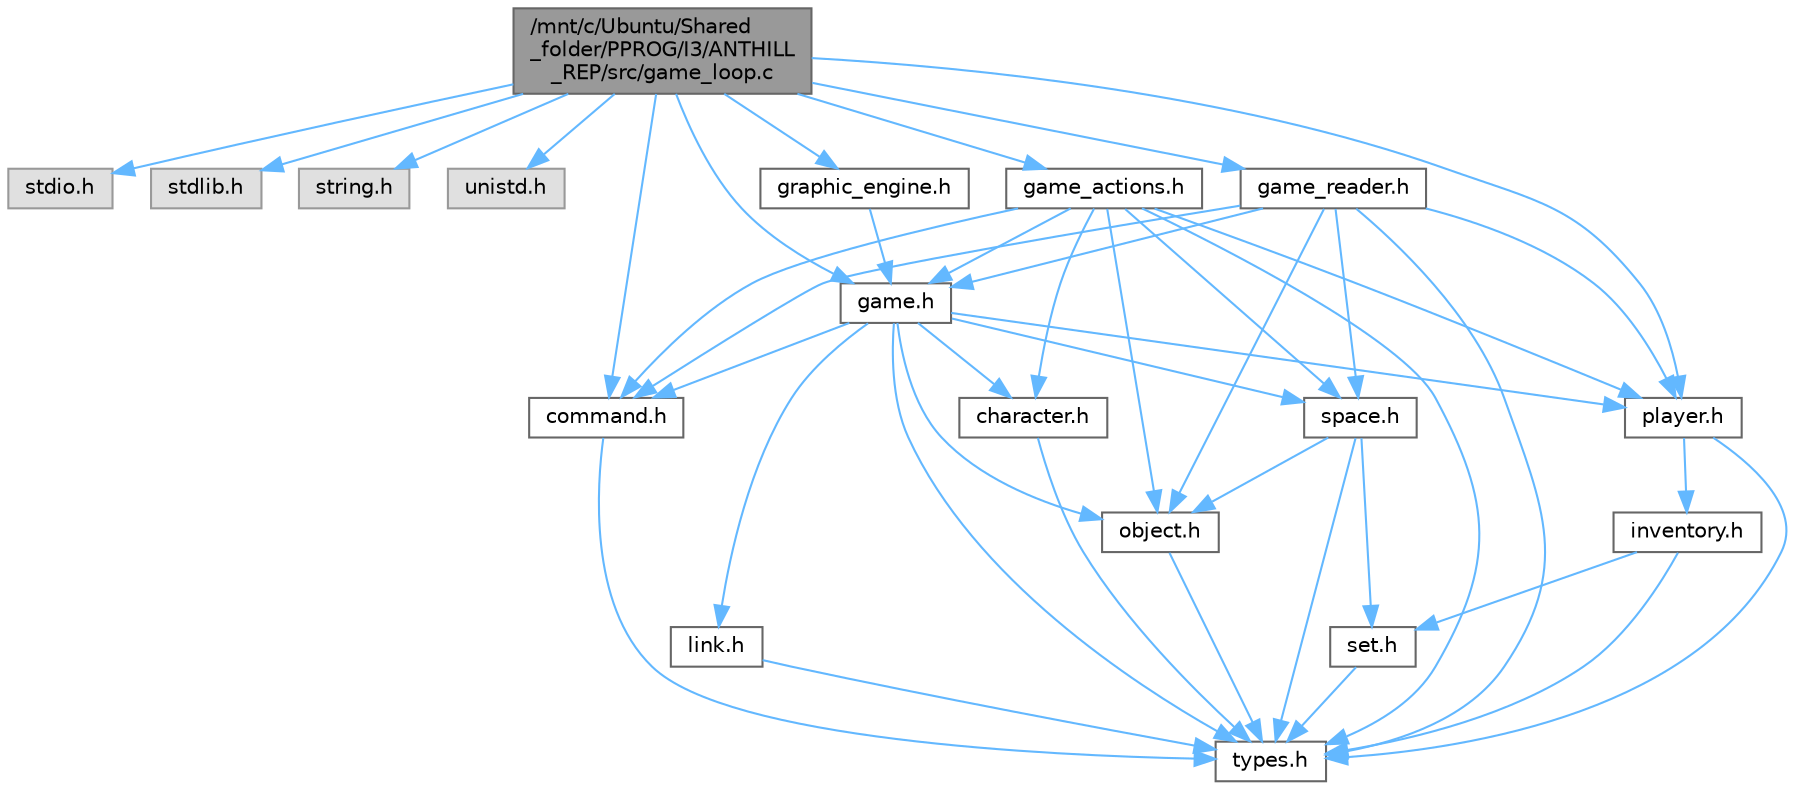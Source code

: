 digraph "/mnt/c/Ubuntu/Shared_folder/PPROG/I3/ANTHILL_REP/src/game_loop.c"
{
 // LATEX_PDF_SIZE
  bgcolor="transparent";
  edge [fontname=Helvetica,fontsize=10,labelfontname=Helvetica,labelfontsize=10];
  node [fontname=Helvetica,fontsize=10,shape=box,height=0.2,width=0.4];
  Node1 [id="Node000001",label="/mnt/c/Ubuntu/Shared\l_folder/PPROG/I3/ANTHILL\l_REP/src/game_loop.c",height=0.2,width=0.4,color="gray40", fillcolor="grey60", style="filled", fontcolor="black",tooltip="It defines the game loop."];
  Node1 -> Node2 [id="edge44_Node000001_Node000002",color="steelblue1",style="solid",tooltip=" "];
  Node2 [id="Node000002",label="stdio.h",height=0.2,width=0.4,color="grey60", fillcolor="#E0E0E0", style="filled",tooltip=" "];
  Node1 -> Node3 [id="edge45_Node000001_Node000003",color="steelblue1",style="solid",tooltip=" "];
  Node3 [id="Node000003",label="stdlib.h",height=0.2,width=0.4,color="grey60", fillcolor="#E0E0E0", style="filled",tooltip=" "];
  Node1 -> Node4 [id="edge46_Node000001_Node000004",color="steelblue1",style="solid",tooltip=" "];
  Node4 [id="Node000004",label="string.h",height=0.2,width=0.4,color="grey60", fillcolor="#E0E0E0", style="filled",tooltip=" "];
  Node1 -> Node5 [id="edge47_Node000001_Node000005",color="steelblue1",style="solid",tooltip=" "];
  Node5 [id="Node000005",label="unistd.h",height=0.2,width=0.4,color="grey60", fillcolor="#E0E0E0", style="filled",tooltip=" "];
  Node1 -> Node6 [id="edge48_Node000001_Node000006",color="steelblue1",style="solid",tooltip=" "];
  Node6 [id="Node000006",label="command.h",height=0.2,width=0.4,color="grey40", fillcolor="white", style="filled",URL="$command_8h.html",tooltip="It defines the command interpreter interface."];
  Node6 -> Node7 [id="edge49_Node000006_Node000007",color="steelblue1",style="solid",tooltip=" "];
  Node7 [id="Node000007",label="types.h",height=0.2,width=0.4,color="grey40", fillcolor="white", style="filled",URL="$types_8h.html",tooltip="It defines common types for the whole project."];
  Node1 -> Node8 [id="edge50_Node000001_Node000008",color="steelblue1",style="solid",tooltip=" "];
  Node8 [id="Node000008",label="game.h",height=0.2,width=0.4,color="grey40", fillcolor="white", style="filled",URL="$game_8h.html",tooltip="It defines the game interface."];
  Node8 -> Node9 [id="edge51_Node000008_Node000009",color="steelblue1",style="solid",tooltip=" "];
  Node9 [id="Node000009",label="character.h",height=0.2,width=0.4,color="grey40", fillcolor="white", style="filled",URL="$character_8h.html",tooltip="It defines the character module interface."];
  Node9 -> Node7 [id="edge52_Node000009_Node000007",color="steelblue1",style="solid",tooltip=" "];
  Node8 -> Node6 [id="edge53_Node000008_Node000006",color="steelblue1",style="solid",tooltip=" "];
  Node8 -> Node10 [id="edge54_Node000008_Node000010",color="steelblue1",style="solid",tooltip=" "];
  Node10 [id="Node000010",label="link.h",height=0.2,width=0.4,color="grey40", fillcolor="white", style="filled",URL="$link_8h.html",tooltip="It defines the link interface."];
  Node10 -> Node7 [id="edge55_Node000010_Node000007",color="steelblue1",style="solid",tooltip=" "];
  Node8 -> Node11 [id="edge56_Node000008_Node000011",color="steelblue1",style="solid",tooltip=" "];
  Node11 [id="Node000011",label="object.h",height=0.2,width=0.4,color="grey40", fillcolor="white", style="filled",URL="$object_8h.html",tooltip="It defines the object module interface."];
  Node11 -> Node7 [id="edge57_Node000011_Node000007",color="steelblue1",style="solid",tooltip=" "];
  Node8 -> Node12 [id="edge58_Node000008_Node000012",color="steelblue1",style="solid",tooltip=" "];
  Node12 [id="Node000012",label="player.h",height=0.2,width=0.4,color="grey40", fillcolor="white", style="filled",URL="$player_8h.html",tooltip="It defines the player module interface."];
  Node12 -> Node13 [id="edge59_Node000012_Node000013",color="steelblue1",style="solid",tooltip=" "];
  Node13 [id="Node000013",label="inventory.h",height=0.2,width=0.4,color="grey40", fillcolor="white", style="filled",URL="$inventory_8h.html",tooltip=" "];
  Node13 -> Node14 [id="edge60_Node000013_Node000014",color="steelblue1",style="solid",tooltip=" "];
  Node14 [id="Node000014",label="set.h",height=0.2,width=0.4,color="grey40", fillcolor="white", style="filled",URL="$set_8h.html",tooltip="It defines the set module interface."];
  Node14 -> Node7 [id="edge61_Node000014_Node000007",color="steelblue1",style="solid",tooltip=" "];
  Node13 -> Node7 [id="edge62_Node000013_Node000007",color="steelblue1",style="solid",tooltip=" "];
  Node12 -> Node7 [id="edge63_Node000012_Node000007",color="steelblue1",style="solid",tooltip=" "];
  Node8 -> Node15 [id="edge64_Node000008_Node000015",color="steelblue1",style="solid",tooltip=" "];
  Node15 [id="Node000015",label="space.h",height=0.2,width=0.4,color="grey40", fillcolor="white", style="filled",URL="$space_8h.html",tooltip="It defines the space module interface."];
  Node15 -> Node11 [id="edge65_Node000015_Node000011",color="steelblue1",style="solid",tooltip=" "];
  Node15 -> Node14 [id="edge66_Node000015_Node000014",color="steelblue1",style="solid",tooltip=" "];
  Node15 -> Node7 [id="edge67_Node000015_Node000007",color="steelblue1",style="solid",tooltip=" "];
  Node8 -> Node7 [id="edge68_Node000008_Node000007",color="steelblue1",style="solid",tooltip=" "];
  Node1 -> Node16 [id="edge69_Node000001_Node000016",color="steelblue1",style="solid",tooltip=" "];
  Node16 [id="Node000016",label="game_actions.h",height=0.2,width=0.4,color="grey40", fillcolor="white", style="filled",URL="$game__actions_8h.html",tooltip="It defines the game update interface."];
  Node16 -> Node9 [id="edge70_Node000016_Node000009",color="steelblue1",style="solid",tooltip=" "];
  Node16 -> Node6 [id="edge71_Node000016_Node000006",color="steelblue1",style="solid",tooltip=" "];
  Node16 -> Node8 [id="edge72_Node000016_Node000008",color="steelblue1",style="solid",tooltip=" "];
  Node16 -> Node11 [id="edge73_Node000016_Node000011",color="steelblue1",style="solid",tooltip=" "];
  Node16 -> Node12 [id="edge74_Node000016_Node000012",color="steelblue1",style="solid",tooltip=" "];
  Node16 -> Node15 [id="edge75_Node000016_Node000015",color="steelblue1",style="solid",tooltip=" "];
  Node16 -> Node7 [id="edge76_Node000016_Node000007",color="steelblue1",style="solid",tooltip=" "];
  Node1 -> Node17 [id="edge77_Node000001_Node000017",color="steelblue1",style="solid",tooltip=" "];
  Node17 [id="Node000017",label="game_reader.h",height=0.2,width=0.4,color="grey40", fillcolor="white", style="filled",URL="$game__reader_8h.html",tooltip="It implements the creation of the game with the data from a file."];
  Node17 -> Node6 [id="edge78_Node000017_Node000006",color="steelblue1",style="solid",tooltip=" "];
  Node17 -> Node8 [id="edge79_Node000017_Node000008",color="steelblue1",style="solid",tooltip=" "];
  Node17 -> Node11 [id="edge80_Node000017_Node000011",color="steelblue1",style="solid",tooltip=" "];
  Node17 -> Node12 [id="edge81_Node000017_Node000012",color="steelblue1",style="solid",tooltip=" "];
  Node17 -> Node15 [id="edge82_Node000017_Node000015",color="steelblue1",style="solid",tooltip=" "];
  Node17 -> Node7 [id="edge83_Node000017_Node000007",color="steelblue1",style="solid",tooltip=" "];
  Node1 -> Node18 [id="edge84_Node000001_Node000018",color="steelblue1",style="solid",tooltip=" "];
  Node18 [id="Node000018",label="graphic_engine.h",height=0.2,width=0.4,color="grey40", fillcolor="white", style="filled",URL="$graphic__engine_8h.html",tooltip="It defines the textual graphic engine interface."];
  Node18 -> Node8 [id="edge85_Node000018_Node000008",color="steelblue1",style="solid",tooltip=" "];
  Node1 -> Node12 [id="edge86_Node000001_Node000012",color="steelblue1",style="solid",tooltip=" "];
}
